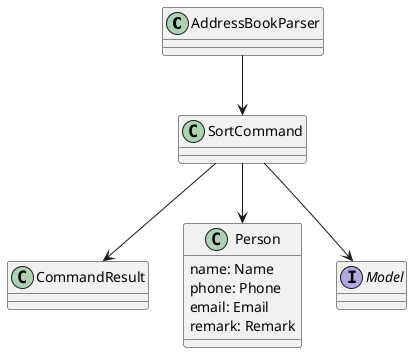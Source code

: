 @startuml
'https://plantuml.com/class-diagram

class AddressBookParser{}

class SortCommand{}

class CommandResult{}

class Person{
name: Name
phone: Phone
email: Email
remark: Remark
}

interface Model{}

AddressBookParser --> SortCommand

SortCommand --> CommandResult
SortCommand --> Person
SortCommand --> Model

@enduml